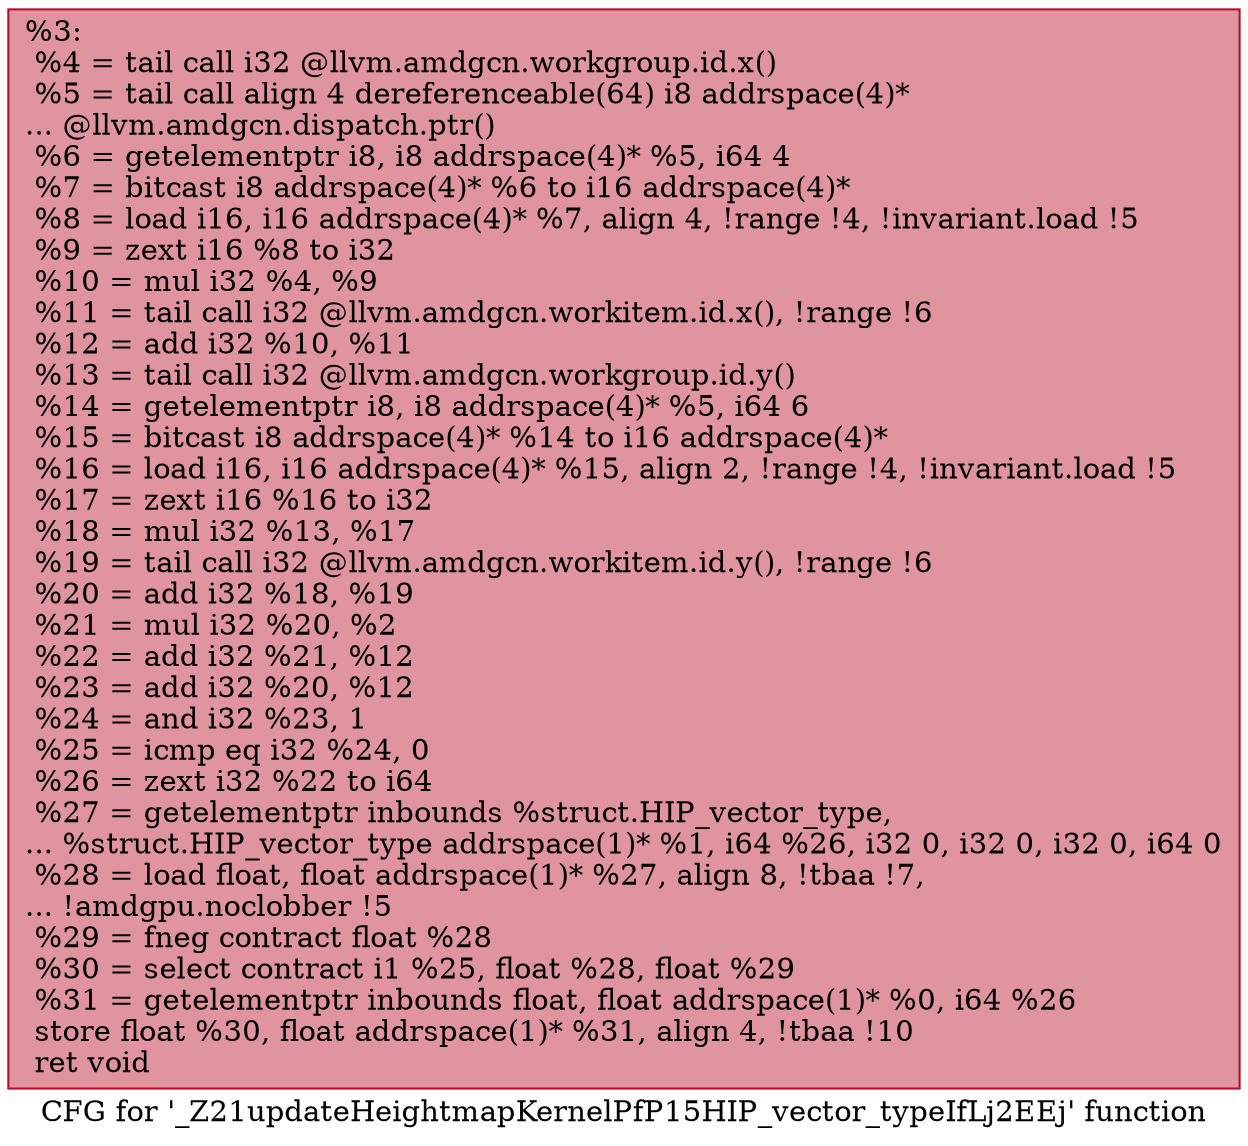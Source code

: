 digraph "CFG for '_Z21updateHeightmapKernelPfP15HIP_vector_typeIfLj2EEj' function" {
	label="CFG for '_Z21updateHeightmapKernelPfP15HIP_vector_typeIfLj2EEj' function";

	Node0x4b3dc90 [shape=record,color="#b70d28ff", style=filled, fillcolor="#b70d2870",label="{%3:\l  %4 = tail call i32 @llvm.amdgcn.workgroup.id.x()\l  %5 = tail call align 4 dereferenceable(64) i8 addrspace(4)*\l... @llvm.amdgcn.dispatch.ptr()\l  %6 = getelementptr i8, i8 addrspace(4)* %5, i64 4\l  %7 = bitcast i8 addrspace(4)* %6 to i16 addrspace(4)*\l  %8 = load i16, i16 addrspace(4)* %7, align 4, !range !4, !invariant.load !5\l  %9 = zext i16 %8 to i32\l  %10 = mul i32 %4, %9\l  %11 = tail call i32 @llvm.amdgcn.workitem.id.x(), !range !6\l  %12 = add i32 %10, %11\l  %13 = tail call i32 @llvm.amdgcn.workgroup.id.y()\l  %14 = getelementptr i8, i8 addrspace(4)* %5, i64 6\l  %15 = bitcast i8 addrspace(4)* %14 to i16 addrspace(4)*\l  %16 = load i16, i16 addrspace(4)* %15, align 2, !range !4, !invariant.load !5\l  %17 = zext i16 %16 to i32\l  %18 = mul i32 %13, %17\l  %19 = tail call i32 @llvm.amdgcn.workitem.id.y(), !range !6\l  %20 = add i32 %18, %19\l  %21 = mul i32 %20, %2\l  %22 = add i32 %21, %12\l  %23 = add i32 %20, %12\l  %24 = and i32 %23, 1\l  %25 = icmp eq i32 %24, 0\l  %26 = zext i32 %22 to i64\l  %27 = getelementptr inbounds %struct.HIP_vector_type,\l... %struct.HIP_vector_type addrspace(1)* %1, i64 %26, i32 0, i32 0, i32 0, i64 0\l  %28 = load float, float addrspace(1)* %27, align 8, !tbaa !7,\l... !amdgpu.noclobber !5\l  %29 = fneg contract float %28\l  %30 = select contract i1 %25, float %28, float %29\l  %31 = getelementptr inbounds float, float addrspace(1)* %0, i64 %26\l  store float %30, float addrspace(1)* %31, align 4, !tbaa !10\l  ret void\l}"];
}
